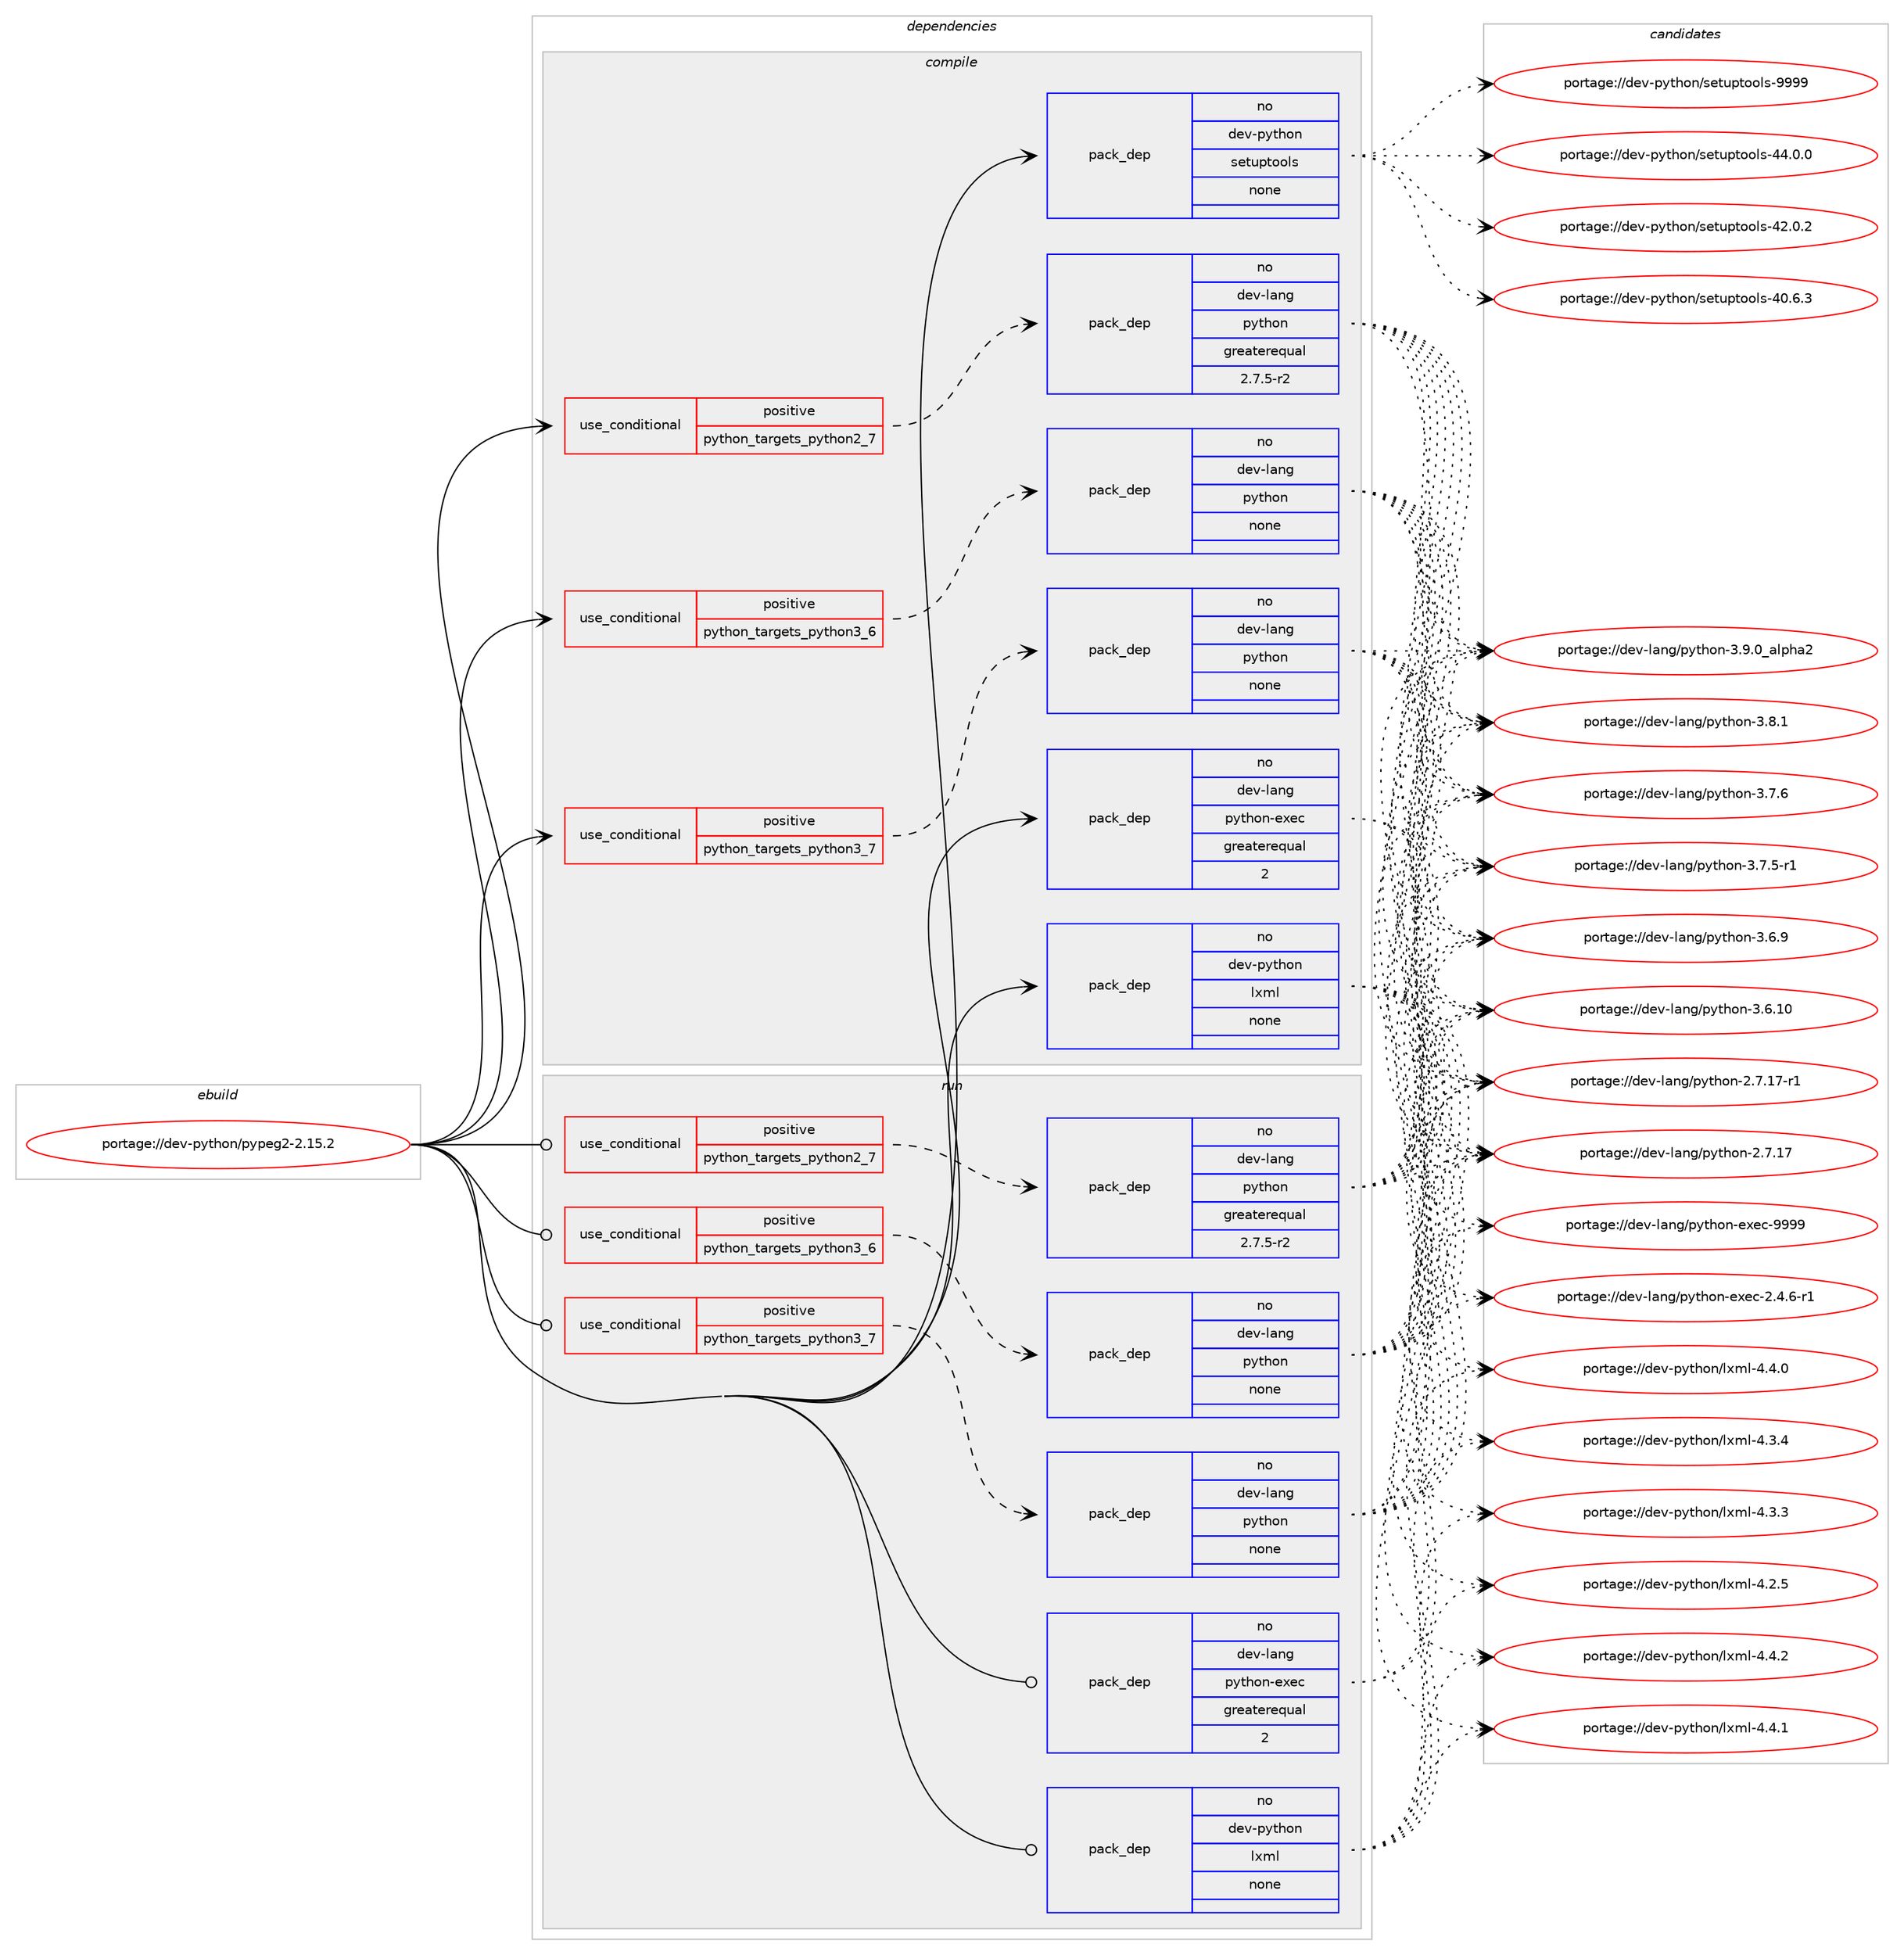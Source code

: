 digraph prolog {

# *************
# Graph options
# *************

newrank=true;
concentrate=true;
compound=true;
graph [rankdir=LR,fontname=Helvetica,fontsize=10,ranksep=1.5];#, ranksep=2.5, nodesep=0.2];
edge  [arrowhead=vee];
node  [fontname=Helvetica,fontsize=10];

# **********
# The ebuild
# **********

subgraph cluster_leftcol {
color=gray;
label=<<i>ebuild</i>>;
id [label="portage://dev-python/pypeg2-2.15.2", color=red, width=4, href="../dev-python/pypeg2-2.15.2.svg"];
}

# ****************
# The dependencies
# ****************

subgraph cluster_midcol {
color=gray;
label=<<i>dependencies</i>>;
subgraph cluster_compile {
fillcolor="#eeeeee";
style=filled;
label=<<i>compile</i>>;
subgraph cond108840 {
dependency436058 [label=<<TABLE BORDER="0" CELLBORDER="1" CELLSPACING="0" CELLPADDING="4"><TR><TD ROWSPAN="3" CELLPADDING="10">use_conditional</TD></TR><TR><TD>positive</TD></TR><TR><TD>python_targets_python2_7</TD></TR></TABLE>>, shape=none, color=red];
subgraph pack322286 {
dependency436059 [label=<<TABLE BORDER="0" CELLBORDER="1" CELLSPACING="0" CELLPADDING="4" WIDTH="220"><TR><TD ROWSPAN="6" CELLPADDING="30">pack_dep</TD></TR><TR><TD WIDTH="110">no</TD></TR><TR><TD>dev-lang</TD></TR><TR><TD>python</TD></TR><TR><TD>greaterequal</TD></TR><TR><TD>2.7.5-r2</TD></TR></TABLE>>, shape=none, color=blue];
}
dependency436058:e -> dependency436059:w [weight=20,style="dashed",arrowhead="vee"];
}
id:e -> dependency436058:w [weight=20,style="solid",arrowhead="vee"];
subgraph cond108841 {
dependency436060 [label=<<TABLE BORDER="0" CELLBORDER="1" CELLSPACING="0" CELLPADDING="4"><TR><TD ROWSPAN="3" CELLPADDING="10">use_conditional</TD></TR><TR><TD>positive</TD></TR><TR><TD>python_targets_python3_6</TD></TR></TABLE>>, shape=none, color=red];
subgraph pack322287 {
dependency436061 [label=<<TABLE BORDER="0" CELLBORDER="1" CELLSPACING="0" CELLPADDING="4" WIDTH="220"><TR><TD ROWSPAN="6" CELLPADDING="30">pack_dep</TD></TR><TR><TD WIDTH="110">no</TD></TR><TR><TD>dev-lang</TD></TR><TR><TD>python</TD></TR><TR><TD>none</TD></TR><TR><TD></TD></TR></TABLE>>, shape=none, color=blue];
}
dependency436060:e -> dependency436061:w [weight=20,style="dashed",arrowhead="vee"];
}
id:e -> dependency436060:w [weight=20,style="solid",arrowhead="vee"];
subgraph cond108842 {
dependency436062 [label=<<TABLE BORDER="0" CELLBORDER="1" CELLSPACING="0" CELLPADDING="4"><TR><TD ROWSPAN="3" CELLPADDING="10">use_conditional</TD></TR><TR><TD>positive</TD></TR><TR><TD>python_targets_python3_7</TD></TR></TABLE>>, shape=none, color=red];
subgraph pack322288 {
dependency436063 [label=<<TABLE BORDER="0" CELLBORDER="1" CELLSPACING="0" CELLPADDING="4" WIDTH="220"><TR><TD ROWSPAN="6" CELLPADDING="30">pack_dep</TD></TR><TR><TD WIDTH="110">no</TD></TR><TR><TD>dev-lang</TD></TR><TR><TD>python</TD></TR><TR><TD>none</TD></TR><TR><TD></TD></TR></TABLE>>, shape=none, color=blue];
}
dependency436062:e -> dependency436063:w [weight=20,style="dashed",arrowhead="vee"];
}
id:e -> dependency436062:w [weight=20,style="solid",arrowhead="vee"];
subgraph pack322289 {
dependency436064 [label=<<TABLE BORDER="0" CELLBORDER="1" CELLSPACING="0" CELLPADDING="4" WIDTH="220"><TR><TD ROWSPAN="6" CELLPADDING="30">pack_dep</TD></TR><TR><TD WIDTH="110">no</TD></TR><TR><TD>dev-lang</TD></TR><TR><TD>python-exec</TD></TR><TR><TD>greaterequal</TD></TR><TR><TD>2</TD></TR></TABLE>>, shape=none, color=blue];
}
id:e -> dependency436064:w [weight=20,style="solid",arrowhead="vee"];
subgraph pack322290 {
dependency436065 [label=<<TABLE BORDER="0" CELLBORDER="1" CELLSPACING="0" CELLPADDING="4" WIDTH="220"><TR><TD ROWSPAN="6" CELLPADDING="30">pack_dep</TD></TR><TR><TD WIDTH="110">no</TD></TR><TR><TD>dev-python</TD></TR><TR><TD>lxml</TD></TR><TR><TD>none</TD></TR><TR><TD></TD></TR></TABLE>>, shape=none, color=blue];
}
id:e -> dependency436065:w [weight=20,style="solid",arrowhead="vee"];
subgraph pack322291 {
dependency436066 [label=<<TABLE BORDER="0" CELLBORDER="1" CELLSPACING="0" CELLPADDING="4" WIDTH="220"><TR><TD ROWSPAN="6" CELLPADDING="30">pack_dep</TD></TR><TR><TD WIDTH="110">no</TD></TR><TR><TD>dev-python</TD></TR><TR><TD>setuptools</TD></TR><TR><TD>none</TD></TR><TR><TD></TD></TR></TABLE>>, shape=none, color=blue];
}
id:e -> dependency436066:w [weight=20,style="solid",arrowhead="vee"];
}
subgraph cluster_compileandrun {
fillcolor="#eeeeee";
style=filled;
label=<<i>compile and run</i>>;
}
subgraph cluster_run {
fillcolor="#eeeeee";
style=filled;
label=<<i>run</i>>;
subgraph cond108843 {
dependency436067 [label=<<TABLE BORDER="0" CELLBORDER="1" CELLSPACING="0" CELLPADDING="4"><TR><TD ROWSPAN="3" CELLPADDING="10">use_conditional</TD></TR><TR><TD>positive</TD></TR><TR><TD>python_targets_python2_7</TD></TR></TABLE>>, shape=none, color=red];
subgraph pack322292 {
dependency436068 [label=<<TABLE BORDER="0" CELLBORDER="1" CELLSPACING="0" CELLPADDING="4" WIDTH="220"><TR><TD ROWSPAN="6" CELLPADDING="30">pack_dep</TD></TR><TR><TD WIDTH="110">no</TD></TR><TR><TD>dev-lang</TD></TR><TR><TD>python</TD></TR><TR><TD>greaterequal</TD></TR><TR><TD>2.7.5-r2</TD></TR></TABLE>>, shape=none, color=blue];
}
dependency436067:e -> dependency436068:w [weight=20,style="dashed",arrowhead="vee"];
}
id:e -> dependency436067:w [weight=20,style="solid",arrowhead="odot"];
subgraph cond108844 {
dependency436069 [label=<<TABLE BORDER="0" CELLBORDER="1" CELLSPACING="0" CELLPADDING="4"><TR><TD ROWSPAN="3" CELLPADDING="10">use_conditional</TD></TR><TR><TD>positive</TD></TR><TR><TD>python_targets_python3_6</TD></TR></TABLE>>, shape=none, color=red];
subgraph pack322293 {
dependency436070 [label=<<TABLE BORDER="0" CELLBORDER="1" CELLSPACING="0" CELLPADDING="4" WIDTH="220"><TR><TD ROWSPAN="6" CELLPADDING="30">pack_dep</TD></TR><TR><TD WIDTH="110">no</TD></TR><TR><TD>dev-lang</TD></TR><TR><TD>python</TD></TR><TR><TD>none</TD></TR><TR><TD></TD></TR></TABLE>>, shape=none, color=blue];
}
dependency436069:e -> dependency436070:w [weight=20,style="dashed",arrowhead="vee"];
}
id:e -> dependency436069:w [weight=20,style="solid",arrowhead="odot"];
subgraph cond108845 {
dependency436071 [label=<<TABLE BORDER="0" CELLBORDER="1" CELLSPACING="0" CELLPADDING="4"><TR><TD ROWSPAN="3" CELLPADDING="10">use_conditional</TD></TR><TR><TD>positive</TD></TR><TR><TD>python_targets_python3_7</TD></TR></TABLE>>, shape=none, color=red];
subgraph pack322294 {
dependency436072 [label=<<TABLE BORDER="0" CELLBORDER="1" CELLSPACING="0" CELLPADDING="4" WIDTH="220"><TR><TD ROWSPAN="6" CELLPADDING="30">pack_dep</TD></TR><TR><TD WIDTH="110">no</TD></TR><TR><TD>dev-lang</TD></TR><TR><TD>python</TD></TR><TR><TD>none</TD></TR><TR><TD></TD></TR></TABLE>>, shape=none, color=blue];
}
dependency436071:e -> dependency436072:w [weight=20,style="dashed",arrowhead="vee"];
}
id:e -> dependency436071:w [weight=20,style="solid",arrowhead="odot"];
subgraph pack322295 {
dependency436073 [label=<<TABLE BORDER="0" CELLBORDER="1" CELLSPACING="0" CELLPADDING="4" WIDTH="220"><TR><TD ROWSPAN="6" CELLPADDING="30">pack_dep</TD></TR><TR><TD WIDTH="110">no</TD></TR><TR><TD>dev-lang</TD></TR><TR><TD>python-exec</TD></TR><TR><TD>greaterequal</TD></TR><TR><TD>2</TD></TR></TABLE>>, shape=none, color=blue];
}
id:e -> dependency436073:w [weight=20,style="solid",arrowhead="odot"];
subgraph pack322296 {
dependency436074 [label=<<TABLE BORDER="0" CELLBORDER="1" CELLSPACING="0" CELLPADDING="4" WIDTH="220"><TR><TD ROWSPAN="6" CELLPADDING="30">pack_dep</TD></TR><TR><TD WIDTH="110">no</TD></TR><TR><TD>dev-python</TD></TR><TR><TD>lxml</TD></TR><TR><TD>none</TD></TR><TR><TD></TD></TR></TABLE>>, shape=none, color=blue];
}
id:e -> dependency436074:w [weight=20,style="solid",arrowhead="odot"];
}
}

# **************
# The candidates
# **************

subgraph cluster_choices {
rank=same;
color=gray;
label=<<i>candidates</i>>;

subgraph choice322286 {
color=black;
nodesep=1;
choice10010111845108971101034711212111610411111045514657464895971081121049750 [label="portage://dev-lang/python-3.9.0_alpha2", color=red, width=4,href="../dev-lang/python-3.9.0_alpha2.svg"];
choice100101118451089711010347112121116104111110455146564649 [label="portage://dev-lang/python-3.8.1", color=red, width=4,href="../dev-lang/python-3.8.1.svg"];
choice100101118451089711010347112121116104111110455146554654 [label="portage://dev-lang/python-3.7.6", color=red, width=4,href="../dev-lang/python-3.7.6.svg"];
choice1001011184510897110103471121211161041111104551465546534511449 [label="portage://dev-lang/python-3.7.5-r1", color=red, width=4,href="../dev-lang/python-3.7.5-r1.svg"];
choice100101118451089711010347112121116104111110455146544657 [label="portage://dev-lang/python-3.6.9", color=red, width=4,href="../dev-lang/python-3.6.9.svg"];
choice10010111845108971101034711212111610411111045514654464948 [label="portage://dev-lang/python-3.6.10", color=red, width=4,href="../dev-lang/python-3.6.10.svg"];
choice100101118451089711010347112121116104111110455046554649554511449 [label="portage://dev-lang/python-2.7.17-r1", color=red, width=4,href="../dev-lang/python-2.7.17-r1.svg"];
choice10010111845108971101034711212111610411111045504655464955 [label="portage://dev-lang/python-2.7.17", color=red, width=4,href="../dev-lang/python-2.7.17.svg"];
dependency436059:e -> choice10010111845108971101034711212111610411111045514657464895971081121049750:w [style=dotted,weight="100"];
dependency436059:e -> choice100101118451089711010347112121116104111110455146564649:w [style=dotted,weight="100"];
dependency436059:e -> choice100101118451089711010347112121116104111110455146554654:w [style=dotted,weight="100"];
dependency436059:e -> choice1001011184510897110103471121211161041111104551465546534511449:w [style=dotted,weight="100"];
dependency436059:e -> choice100101118451089711010347112121116104111110455146544657:w [style=dotted,weight="100"];
dependency436059:e -> choice10010111845108971101034711212111610411111045514654464948:w [style=dotted,weight="100"];
dependency436059:e -> choice100101118451089711010347112121116104111110455046554649554511449:w [style=dotted,weight="100"];
dependency436059:e -> choice10010111845108971101034711212111610411111045504655464955:w [style=dotted,weight="100"];
}
subgraph choice322287 {
color=black;
nodesep=1;
choice10010111845108971101034711212111610411111045514657464895971081121049750 [label="portage://dev-lang/python-3.9.0_alpha2", color=red, width=4,href="../dev-lang/python-3.9.0_alpha2.svg"];
choice100101118451089711010347112121116104111110455146564649 [label="portage://dev-lang/python-3.8.1", color=red, width=4,href="../dev-lang/python-3.8.1.svg"];
choice100101118451089711010347112121116104111110455146554654 [label="portage://dev-lang/python-3.7.6", color=red, width=4,href="../dev-lang/python-3.7.6.svg"];
choice1001011184510897110103471121211161041111104551465546534511449 [label="portage://dev-lang/python-3.7.5-r1", color=red, width=4,href="../dev-lang/python-3.7.5-r1.svg"];
choice100101118451089711010347112121116104111110455146544657 [label="portage://dev-lang/python-3.6.9", color=red, width=4,href="../dev-lang/python-3.6.9.svg"];
choice10010111845108971101034711212111610411111045514654464948 [label="portage://dev-lang/python-3.6.10", color=red, width=4,href="../dev-lang/python-3.6.10.svg"];
choice100101118451089711010347112121116104111110455046554649554511449 [label="portage://dev-lang/python-2.7.17-r1", color=red, width=4,href="../dev-lang/python-2.7.17-r1.svg"];
choice10010111845108971101034711212111610411111045504655464955 [label="portage://dev-lang/python-2.7.17", color=red, width=4,href="../dev-lang/python-2.7.17.svg"];
dependency436061:e -> choice10010111845108971101034711212111610411111045514657464895971081121049750:w [style=dotted,weight="100"];
dependency436061:e -> choice100101118451089711010347112121116104111110455146564649:w [style=dotted,weight="100"];
dependency436061:e -> choice100101118451089711010347112121116104111110455146554654:w [style=dotted,weight="100"];
dependency436061:e -> choice1001011184510897110103471121211161041111104551465546534511449:w [style=dotted,weight="100"];
dependency436061:e -> choice100101118451089711010347112121116104111110455146544657:w [style=dotted,weight="100"];
dependency436061:e -> choice10010111845108971101034711212111610411111045514654464948:w [style=dotted,weight="100"];
dependency436061:e -> choice100101118451089711010347112121116104111110455046554649554511449:w [style=dotted,weight="100"];
dependency436061:e -> choice10010111845108971101034711212111610411111045504655464955:w [style=dotted,weight="100"];
}
subgraph choice322288 {
color=black;
nodesep=1;
choice10010111845108971101034711212111610411111045514657464895971081121049750 [label="portage://dev-lang/python-3.9.0_alpha2", color=red, width=4,href="../dev-lang/python-3.9.0_alpha2.svg"];
choice100101118451089711010347112121116104111110455146564649 [label="portage://dev-lang/python-3.8.1", color=red, width=4,href="../dev-lang/python-3.8.1.svg"];
choice100101118451089711010347112121116104111110455146554654 [label="portage://dev-lang/python-3.7.6", color=red, width=4,href="../dev-lang/python-3.7.6.svg"];
choice1001011184510897110103471121211161041111104551465546534511449 [label="portage://dev-lang/python-3.7.5-r1", color=red, width=4,href="../dev-lang/python-3.7.5-r1.svg"];
choice100101118451089711010347112121116104111110455146544657 [label="portage://dev-lang/python-3.6.9", color=red, width=4,href="../dev-lang/python-3.6.9.svg"];
choice10010111845108971101034711212111610411111045514654464948 [label="portage://dev-lang/python-3.6.10", color=red, width=4,href="../dev-lang/python-3.6.10.svg"];
choice100101118451089711010347112121116104111110455046554649554511449 [label="portage://dev-lang/python-2.7.17-r1", color=red, width=4,href="../dev-lang/python-2.7.17-r1.svg"];
choice10010111845108971101034711212111610411111045504655464955 [label="portage://dev-lang/python-2.7.17", color=red, width=4,href="../dev-lang/python-2.7.17.svg"];
dependency436063:e -> choice10010111845108971101034711212111610411111045514657464895971081121049750:w [style=dotted,weight="100"];
dependency436063:e -> choice100101118451089711010347112121116104111110455146564649:w [style=dotted,weight="100"];
dependency436063:e -> choice100101118451089711010347112121116104111110455146554654:w [style=dotted,weight="100"];
dependency436063:e -> choice1001011184510897110103471121211161041111104551465546534511449:w [style=dotted,weight="100"];
dependency436063:e -> choice100101118451089711010347112121116104111110455146544657:w [style=dotted,weight="100"];
dependency436063:e -> choice10010111845108971101034711212111610411111045514654464948:w [style=dotted,weight="100"];
dependency436063:e -> choice100101118451089711010347112121116104111110455046554649554511449:w [style=dotted,weight="100"];
dependency436063:e -> choice10010111845108971101034711212111610411111045504655464955:w [style=dotted,weight="100"];
}
subgraph choice322289 {
color=black;
nodesep=1;
choice10010111845108971101034711212111610411111045101120101994557575757 [label="portage://dev-lang/python-exec-9999", color=red, width=4,href="../dev-lang/python-exec-9999.svg"];
choice10010111845108971101034711212111610411111045101120101994550465246544511449 [label="portage://dev-lang/python-exec-2.4.6-r1", color=red, width=4,href="../dev-lang/python-exec-2.4.6-r1.svg"];
dependency436064:e -> choice10010111845108971101034711212111610411111045101120101994557575757:w [style=dotted,weight="100"];
dependency436064:e -> choice10010111845108971101034711212111610411111045101120101994550465246544511449:w [style=dotted,weight="100"];
}
subgraph choice322290 {
color=black;
nodesep=1;
choice1001011184511212111610411111047108120109108455246524650 [label="portage://dev-python/lxml-4.4.2", color=red, width=4,href="../dev-python/lxml-4.4.2.svg"];
choice1001011184511212111610411111047108120109108455246524649 [label="portage://dev-python/lxml-4.4.1", color=red, width=4,href="../dev-python/lxml-4.4.1.svg"];
choice1001011184511212111610411111047108120109108455246524648 [label="portage://dev-python/lxml-4.4.0", color=red, width=4,href="../dev-python/lxml-4.4.0.svg"];
choice1001011184511212111610411111047108120109108455246514652 [label="portage://dev-python/lxml-4.3.4", color=red, width=4,href="../dev-python/lxml-4.3.4.svg"];
choice1001011184511212111610411111047108120109108455246514651 [label="portage://dev-python/lxml-4.3.3", color=red, width=4,href="../dev-python/lxml-4.3.3.svg"];
choice1001011184511212111610411111047108120109108455246504653 [label="portage://dev-python/lxml-4.2.5", color=red, width=4,href="../dev-python/lxml-4.2.5.svg"];
dependency436065:e -> choice1001011184511212111610411111047108120109108455246524650:w [style=dotted,weight="100"];
dependency436065:e -> choice1001011184511212111610411111047108120109108455246524649:w [style=dotted,weight="100"];
dependency436065:e -> choice1001011184511212111610411111047108120109108455246524648:w [style=dotted,weight="100"];
dependency436065:e -> choice1001011184511212111610411111047108120109108455246514652:w [style=dotted,weight="100"];
dependency436065:e -> choice1001011184511212111610411111047108120109108455246514651:w [style=dotted,weight="100"];
dependency436065:e -> choice1001011184511212111610411111047108120109108455246504653:w [style=dotted,weight="100"];
}
subgraph choice322291 {
color=black;
nodesep=1;
choice10010111845112121116104111110471151011161171121161111111081154557575757 [label="portage://dev-python/setuptools-9999", color=red, width=4,href="../dev-python/setuptools-9999.svg"];
choice100101118451121211161041111104711510111611711211611111110811545525246484648 [label="portage://dev-python/setuptools-44.0.0", color=red, width=4,href="../dev-python/setuptools-44.0.0.svg"];
choice100101118451121211161041111104711510111611711211611111110811545525046484650 [label="portage://dev-python/setuptools-42.0.2", color=red, width=4,href="../dev-python/setuptools-42.0.2.svg"];
choice100101118451121211161041111104711510111611711211611111110811545524846544651 [label="portage://dev-python/setuptools-40.6.3", color=red, width=4,href="../dev-python/setuptools-40.6.3.svg"];
dependency436066:e -> choice10010111845112121116104111110471151011161171121161111111081154557575757:w [style=dotted,weight="100"];
dependency436066:e -> choice100101118451121211161041111104711510111611711211611111110811545525246484648:w [style=dotted,weight="100"];
dependency436066:e -> choice100101118451121211161041111104711510111611711211611111110811545525046484650:w [style=dotted,weight="100"];
dependency436066:e -> choice100101118451121211161041111104711510111611711211611111110811545524846544651:w [style=dotted,weight="100"];
}
subgraph choice322292 {
color=black;
nodesep=1;
choice10010111845108971101034711212111610411111045514657464895971081121049750 [label="portage://dev-lang/python-3.9.0_alpha2", color=red, width=4,href="../dev-lang/python-3.9.0_alpha2.svg"];
choice100101118451089711010347112121116104111110455146564649 [label="portage://dev-lang/python-3.8.1", color=red, width=4,href="../dev-lang/python-3.8.1.svg"];
choice100101118451089711010347112121116104111110455146554654 [label="portage://dev-lang/python-3.7.6", color=red, width=4,href="../dev-lang/python-3.7.6.svg"];
choice1001011184510897110103471121211161041111104551465546534511449 [label="portage://dev-lang/python-3.7.5-r1", color=red, width=4,href="../dev-lang/python-3.7.5-r1.svg"];
choice100101118451089711010347112121116104111110455146544657 [label="portage://dev-lang/python-3.6.9", color=red, width=4,href="../dev-lang/python-3.6.9.svg"];
choice10010111845108971101034711212111610411111045514654464948 [label="portage://dev-lang/python-3.6.10", color=red, width=4,href="../dev-lang/python-3.6.10.svg"];
choice100101118451089711010347112121116104111110455046554649554511449 [label="portage://dev-lang/python-2.7.17-r1", color=red, width=4,href="../dev-lang/python-2.7.17-r1.svg"];
choice10010111845108971101034711212111610411111045504655464955 [label="portage://dev-lang/python-2.7.17", color=red, width=4,href="../dev-lang/python-2.7.17.svg"];
dependency436068:e -> choice10010111845108971101034711212111610411111045514657464895971081121049750:w [style=dotted,weight="100"];
dependency436068:e -> choice100101118451089711010347112121116104111110455146564649:w [style=dotted,weight="100"];
dependency436068:e -> choice100101118451089711010347112121116104111110455146554654:w [style=dotted,weight="100"];
dependency436068:e -> choice1001011184510897110103471121211161041111104551465546534511449:w [style=dotted,weight="100"];
dependency436068:e -> choice100101118451089711010347112121116104111110455146544657:w [style=dotted,weight="100"];
dependency436068:e -> choice10010111845108971101034711212111610411111045514654464948:w [style=dotted,weight="100"];
dependency436068:e -> choice100101118451089711010347112121116104111110455046554649554511449:w [style=dotted,weight="100"];
dependency436068:e -> choice10010111845108971101034711212111610411111045504655464955:w [style=dotted,weight="100"];
}
subgraph choice322293 {
color=black;
nodesep=1;
choice10010111845108971101034711212111610411111045514657464895971081121049750 [label="portage://dev-lang/python-3.9.0_alpha2", color=red, width=4,href="../dev-lang/python-3.9.0_alpha2.svg"];
choice100101118451089711010347112121116104111110455146564649 [label="portage://dev-lang/python-3.8.1", color=red, width=4,href="../dev-lang/python-3.8.1.svg"];
choice100101118451089711010347112121116104111110455146554654 [label="portage://dev-lang/python-3.7.6", color=red, width=4,href="../dev-lang/python-3.7.6.svg"];
choice1001011184510897110103471121211161041111104551465546534511449 [label="portage://dev-lang/python-3.7.5-r1", color=red, width=4,href="../dev-lang/python-3.7.5-r1.svg"];
choice100101118451089711010347112121116104111110455146544657 [label="portage://dev-lang/python-3.6.9", color=red, width=4,href="../dev-lang/python-3.6.9.svg"];
choice10010111845108971101034711212111610411111045514654464948 [label="portage://dev-lang/python-3.6.10", color=red, width=4,href="../dev-lang/python-3.6.10.svg"];
choice100101118451089711010347112121116104111110455046554649554511449 [label="portage://dev-lang/python-2.7.17-r1", color=red, width=4,href="../dev-lang/python-2.7.17-r1.svg"];
choice10010111845108971101034711212111610411111045504655464955 [label="portage://dev-lang/python-2.7.17", color=red, width=4,href="../dev-lang/python-2.7.17.svg"];
dependency436070:e -> choice10010111845108971101034711212111610411111045514657464895971081121049750:w [style=dotted,weight="100"];
dependency436070:e -> choice100101118451089711010347112121116104111110455146564649:w [style=dotted,weight="100"];
dependency436070:e -> choice100101118451089711010347112121116104111110455146554654:w [style=dotted,weight="100"];
dependency436070:e -> choice1001011184510897110103471121211161041111104551465546534511449:w [style=dotted,weight="100"];
dependency436070:e -> choice100101118451089711010347112121116104111110455146544657:w [style=dotted,weight="100"];
dependency436070:e -> choice10010111845108971101034711212111610411111045514654464948:w [style=dotted,weight="100"];
dependency436070:e -> choice100101118451089711010347112121116104111110455046554649554511449:w [style=dotted,weight="100"];
dependency436070:e -> choice10010111845108971101034711212111610411111045504655464955:w [style=dotted,weight="100"];
}
subgraph choice322294 {
color=black;
nodesep=1;
choice10010111845108971101034711212111610411111045514657464895971081121049750 [label="portage://dev-lang/python-3.9.0_alpha2", color=red, width=4,href="../dev-lang/python-3.9.0_alpha2.svg"];
choice100101118451089711010347112121116104111110455146564649 [label="portage://dev-lang/python-3.8.1", color=red, width=4,href="../dev-lang/python-3.8.1.svg"];
choice100101118451089711010347112121116104111110455146554654 [label="portage://dev-lang/python-3.7.6", color=red, width=4,href="../dev-lang/python-3.7.6.svg"];
choice1001011184510897110103471121211161041111104551465546534511449 [label="portage://dev-lang/python-3.7.5-r1", color=red, width=4,href="../dev-lang/python-3.7.5-r1.svg"];
choice100101118451089711010347112121116104111110455146544657 [label="portage://dev-lang/python-3.6.9", color=red, width=4,href="../dev-lang/python-3.6.9.svg"];
choice10010111845108971101034711212111610411111045514654464948 [label="portage://dev-lang/python-3.6.10", color=red, width=4,href="../dev-lang/python-3.6.10.svg"];
choice100101118451089711010347112121116104111110455046554649554511449 [label="portage://dev-lang/python-2.7.17-r1", color=red, width=4,href="../dev-lang/python-2.7.17-r1.svg"];
choice10010111845108971101034711212111610411111045504655464955 [label="portage://dev-lang/python-2.7.17", color=red, width=4,href="../dev-lang/python-2.7.17.svg"];
dependency436072:e -> choice10010111845108971101034711212111610411111045514657464895971081121049750:w [style=dotted,weight="100"];
dependency436072:e -> choice100101118451089711010347112121116104111110455146564649:w [style=dotted,weight="100"];
dependency436072:e -> choice100101118451089711010347112121116104111110455146554654:w [style=dotted,weight="100"];
dependency436072:e -> choice1001011184510897110103471121211161041111104551465546534511449:w [style=dotted,weight="100"];
dependency436072:e -> choice100101118451089711010347112121116104111110455146544657:w [style=dotted,weight="100"];
dependency436072:e -> choice10010111845108971101034711212111610411111045514654464948:w [style=dotted,weight="100"];
dependency436072:e -> choice100101118451089711010347112121116104111110455046554649554511449:w [style=dotted,weight="100"];
dependency436072:e -> choice10010111845108971101034711212111610411111045504655464955:w [style=dotted,weight="100"];
}
subgraph choice322295 {
color=black;
nodesep=1;
choice10010111845108971101034711212111610411111045101120101994557575757 [label="portage://dev-lang/python-exec-9999", color=red, width=4,href="../dev-lang/python-exec-9999.svg"];
choice10010111845108971101034711212111610411111045101120101994550465246544511449 [label="portage://dev-lang/python-exec-2.4.6-r1", color=red, width=4,href="../dev-lang/python-exec-2.4.6-r1.svg"];
dependency436073:e -> choice10010111845108971101034711212111610411111045101120101994557575757:w [style=dotted,weight="100"];
dependency436073:e -> choice10010111845108971101034711212111610411111045101120101994550465246544511449:w [style=dotted,weight="100"];
}
subgraph choice322296 {
color=black;
nodesep=1;
choice1001011184511212111610411111047108120109108455246524650 [label="portage://dev-python/lxml-4.4.2", color=red, width=4,href="../dev-python/lxml-4.4.2.svg"];
choice1001011184511212111610411111047108120109108455246524649 [label="portage://dev-python/lxml-4.4.1", color=red, width=4,href="../dev-python/lxml-4.4.1.svg"];
choice1001011184511212111610411111047108120109108455246524648 [label="portage://dev-python/lxml-4.4.0", color=red, width=4,href="../dev-python/lxml-4.4.0.svg"];
choice1001011184511212111610411111047108120109108455246514652 [label="portage://dev-python/lxml-4.3.4", color=red, width=4,href="../dev-python/lxml-4.3.4.svg"];
choice1001011184511212111610411111047108120109108455246514651 [label="portage://dev-python/lxml-4.3.3", color=red, width=4,href="../dev-python/lxml-4.3.3.svg"];
choice1001011184511212111610411111047108120109108455246504653 [label="portage://dev-python/lxml-4.2.5", color=red, width=4,href="../dev-python/lxml-4.2.5.svg"];
dependency436074:e -> choice1001011184511212111610411111047108120109108455246524650:w [style=dotted,weight="100"];
dependency436074:e -> choice1001011184511212111610411111047108120109108455246524649:w [style=dotted,weight="100"];
dependency436074:e -> choice1001011184511212111610411111047108120109108455246524648:w [style=dotted,weight="100"];
dependency436074:e -> choice1001011184511212111610411111047108120109108455246514652:w [style=dotted,weight="100"];
dependency436074:e -> choice1001011184511212111610411111047108120109108455246514651:w [style=dotted,weight="100"];
dependency436074:e -> choice1001011184511212111610411111047108120109108455246504653:w [style=dotted,weight="100"];
}
}

}
